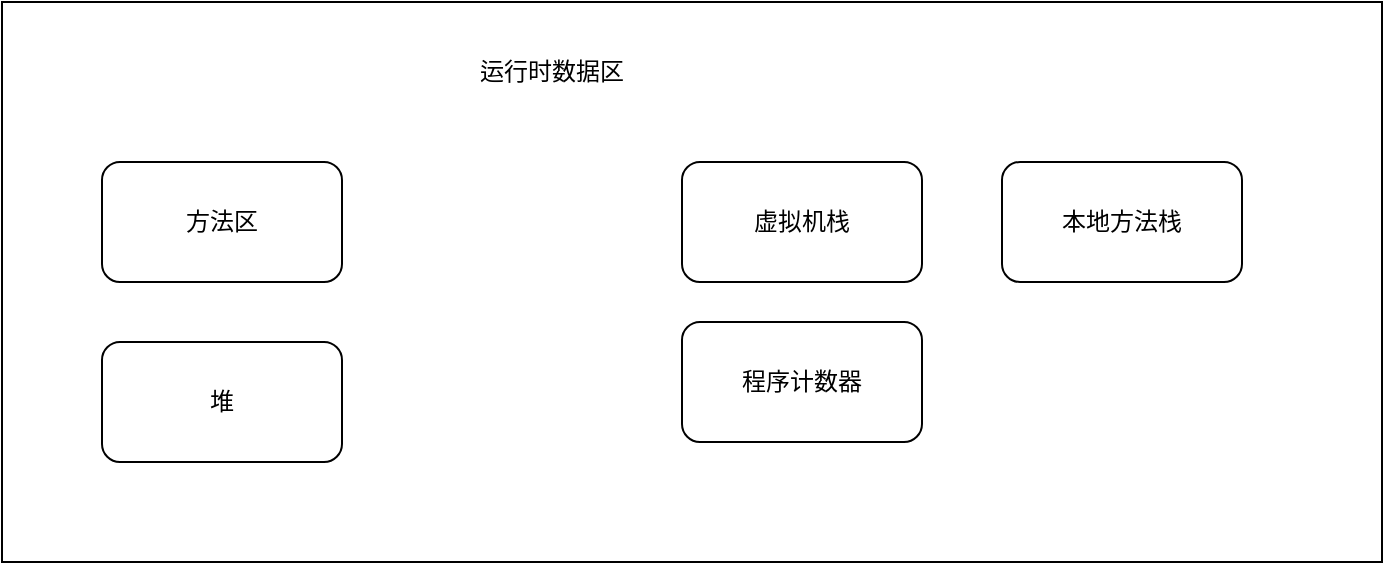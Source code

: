 <mxfile version="25.0.3">
  <diagram name="第 1 页" id="DyX67XXBaIBtgZ_56opl">
    <mxGraphModel dx="1026" dy="559" grid="1" gridSize="10" guides="1" tooltips="1" connect="1" arrows="1" fold="1" page="1" pageScale="1" pageWidth="827" pageHeight="1169" math="0" shadow="0">
      <root>
        <mxCell id="0" />
        <mxCell id="1" parent="0" />
        <mxCell id="wbUA-NQB3ZOuAm5DLWMv-1" value="" style="rounded=0;whiteSpace=wrap;html=1;" vertex="1" parent="1">
          <mxGeometry x="60" y="50" width="690" height="280" as="geometry" />
        </mxCell>
        <mxCell id="wbUA-NQB3ZOuAm5DLWMv-2" value="方法区" style="rounded=1;whiteSpace=wrap;html=1;" vertex="1" parent="1">
          <mxGeometry x="110" y="130" width="120" height="60" as="geometry" />
        </mxCell>
        <mxCell id="wbUA-NQB3ZOuAm5DLWMv-3" value="堆" style="rounded=1;whiteSpace=wrap;html=1;" vertex="1" parent="1">
          <mxGeometry x="110" y="220" width="120" height="60" as="geometry" />
        </mxCell>
        <mxCell id="wbUA-NQB3ZOuAm5DLWMv-4" value="虚拟机栈" style="rounded=1;whiteSpace=wrap;html=1;" vertex="1" parent="1">
          <mxGeometry x="400" y="130" width="120" height="60" as="geometry" />
        </mxCell>
        <mxCell id="wbUA-NQB3ZOuAm5DLWMv-5" value="本地方法栈" style="rounded=1;whiteSpace=wrap;html=1;" vertex="1" parent="1">
          <mxGeometry x="560" y="130" width="120" height="60" as="geometry" />
        </mxCell>
        <mxCell id="wbUA-NQB3ZOuAm5DLWMv-6" value="程序计数器" style="rounded=1;whiteSpace=wrap;html=1;" vertex="1" parent="1">
          <mxGeometry x="400" y="210" width="120" height="60" as="geometry" />
        </mxCell>
        <mxCell id="wbUA-NQB3ZOuAm5DLWMv-7" value="运行时数据区" style="text;strokeColor=none;align=center;fillColor=none;html=1;verticalAlign=middle;whiteSpace=wrap;rounded=0;" vertex="1" parent="1">
          <mxGeometry x="200" y="60" width="270" height="50" as="geometry" />
        </mxCell>
      </root>
    </mxGraphModel>
  </diagram>
</mxfile>
